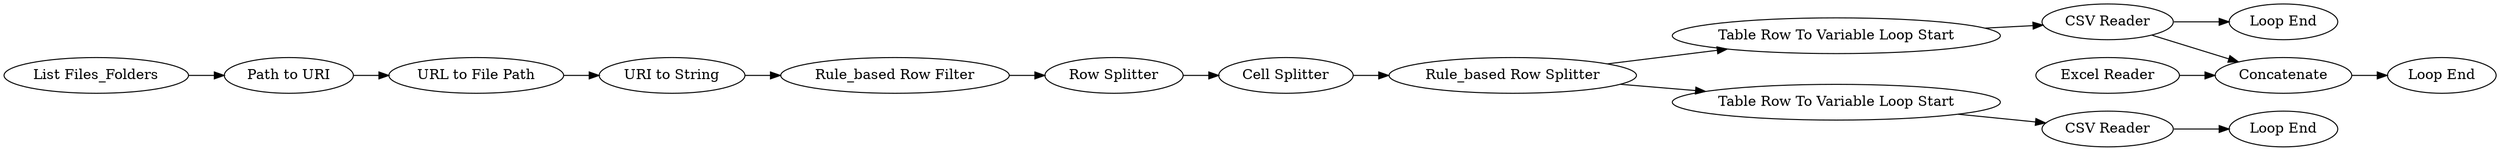 digraph {
	2 [label="List Files_Folders"]
	3 [label="Path to URI"]
	5 [label="URL to File Path"]
	6 [label="URI to String"]
	7 [label="Rule_based Row Filter"]
	9 [label="Row Splitter"]
	12 [label="Cell Splitter"]
	13 [label="Rule_based Row Splitter"]
	19 [label="CSV Reader"]
	21 [label="Table Row To Variable Loop Start"]
	23 [label="Loop End"]
	24 [label="Table Row To Variable Loop Start"]
	25 [label="CSV Reader"]
	26 [label="Loop End"]
	27 [label="Excel Reader"]
	28 [label=Concatenate]
	29 [label="Loop End"]
	2 -> 3
	3 -> 5
	5 -> 6
	6 -> 7
	7 -> 9
	9 -> 12
	12 -> 13
	13 -> 24
	13 -> 21
	19 -> 23
	19 -> 28
	21 -> 19
	24 -> 25
	25 -> 26
	27 -> 28
	28 -> 29
	rankdir=LR
}

